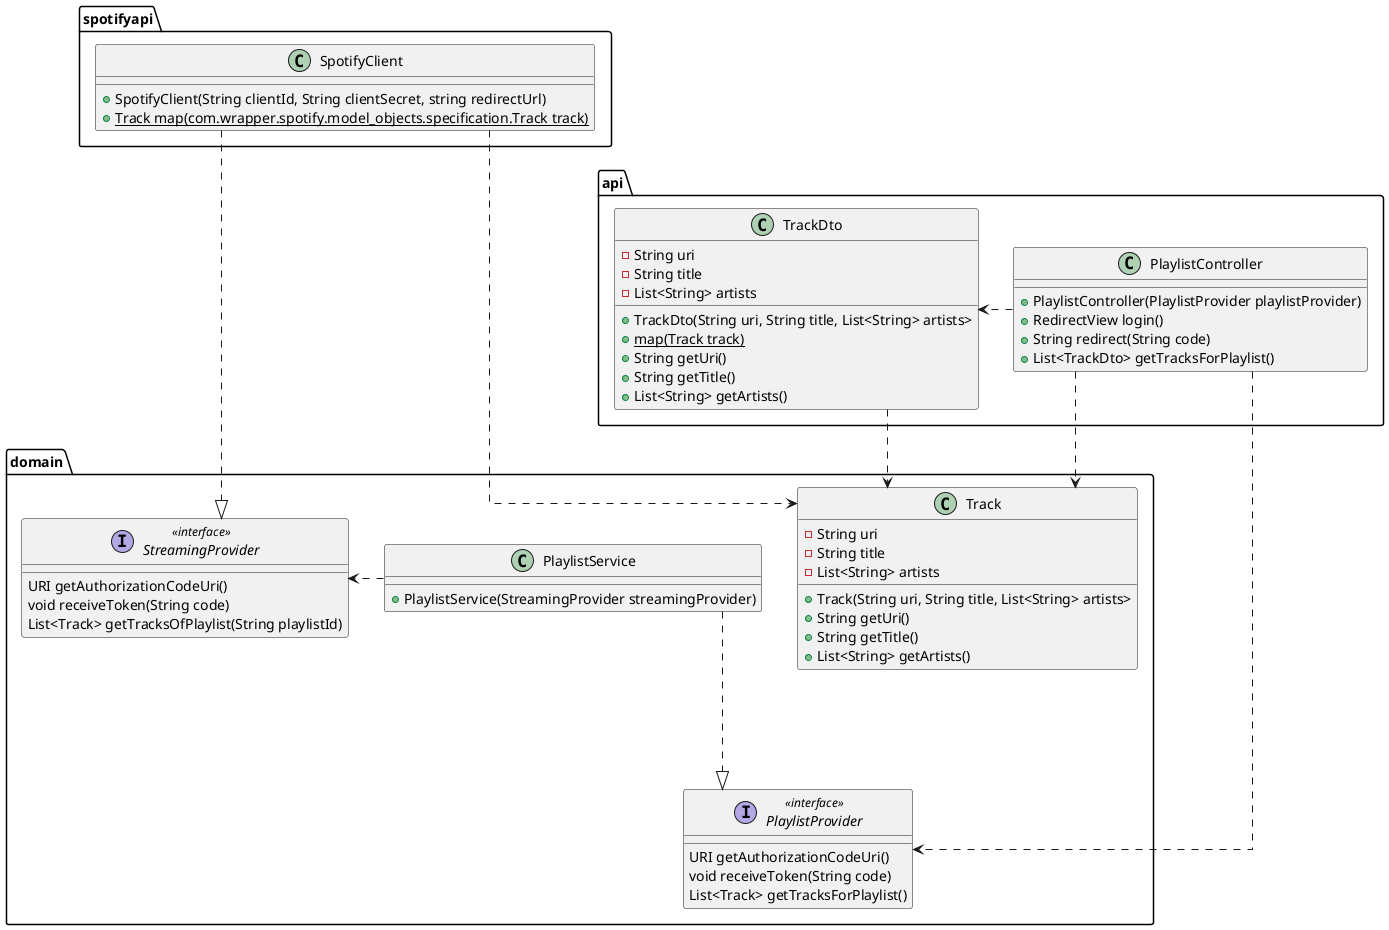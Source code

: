@startuml

skinparam linetype ortho

package api {
    class PlaylistController {
        +PlaylistController(PlaylistProvider playlistProvider)
        +RedirectView login()
        +String redirect(String code)
        +List<TrackDto> getTracksForPlaylist()
    }

    class TrackDto {
        -String uri
        -String title
        -List<String> artists
        +TrackDto(String uri, String title, List<String> artists>
        +{static} map(Track track)
        +String getUri()
        +String getTitle()
        +List<String> getArtists()
    }
}

package domain {
    interface PlaylistProvider << interface >> {
        URI getAuthorizationCodeUri()
        void receiveToken(String code)
        List<Track> getTracksForPlaylist()
    }
    interface StreamingProvider << interface >> {
        URI getAuthorizationCodeUri()
        void receiveToken(String code)
        List<Track> getTracksOfPlaylist(String playlistId)
    }
    class PlaylistService {
        +PlaylistService(StreamingProvider streamingProvider)
    }
    class Track {
       -String uri
       -String title
       -List<String> artists
       +Track(String uri, String title, List<String> artists>
       +String getUri()
       +String getTitle()
       +List<String> getArtists()
   }
}

package spotifyapi {
    class SpotifyClient {
        +SpotifyClient(String clientId, String clientSecret, string redirectUrl)
        +{static} Track map(com.wrapper.spotify.model_objects.specification.Track track)
    }
}

' implementations
PlaylistService ...|> PlaylistProvider
SpotifyClient ...|> StreamingProvider

' usages
PlaylistController ..> PlaylistProvider
TrackDto ..> Track
PlaylistService .> StreamingProvider
SpotifyClient .> Track
PlaylistController .> TrackDto
PlaylistController .> Track

' class SwaggerConfig
' class SpotifyPlaylistApplication

@enduml